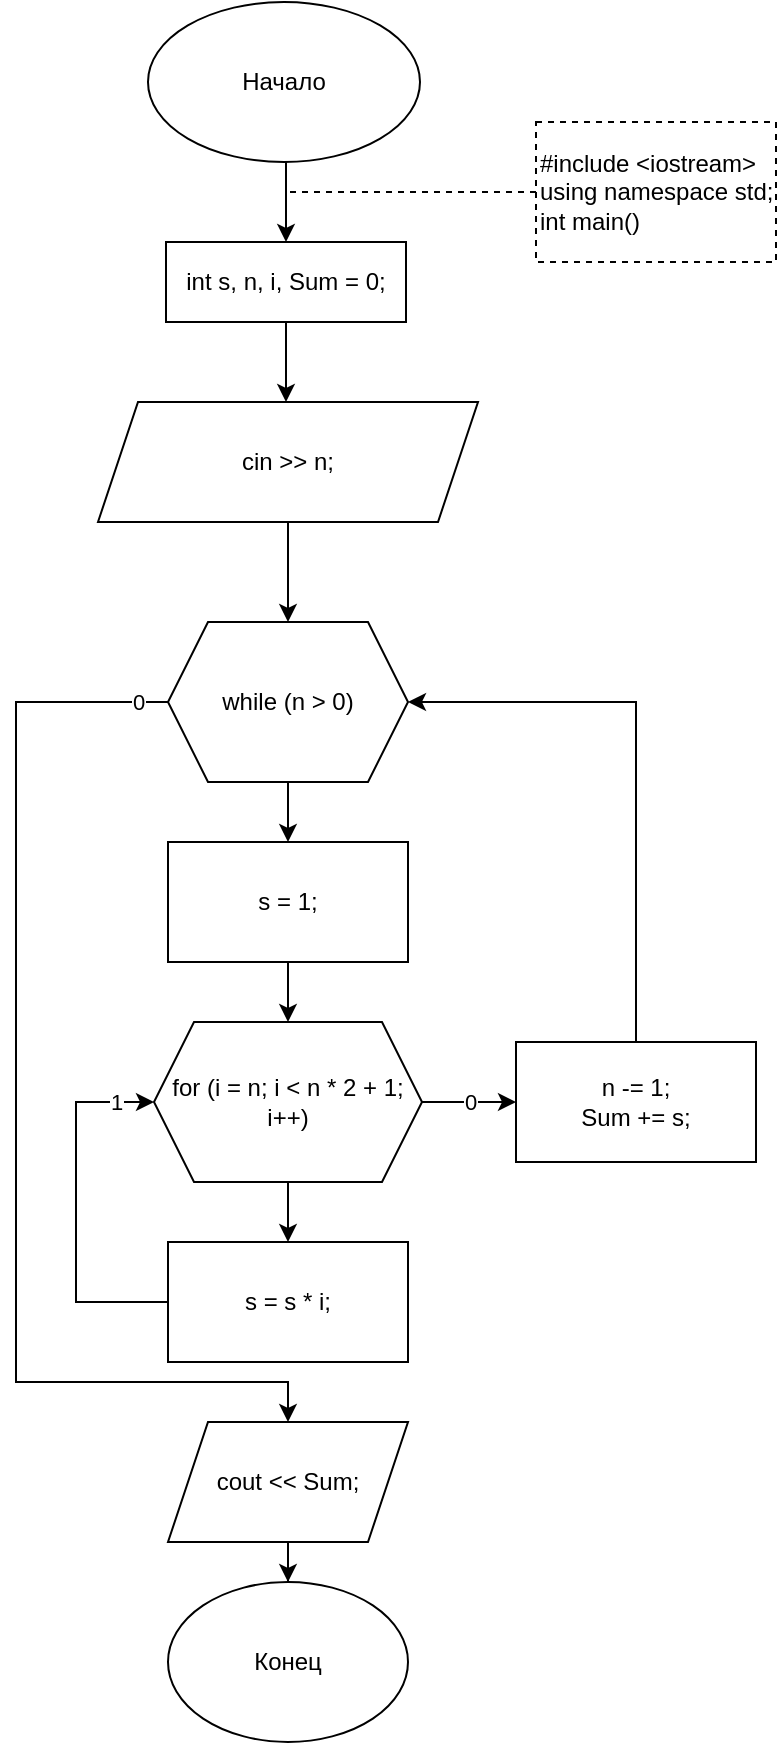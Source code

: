 <mxfile version="15.4.0" type="device"><diagram id="ev-8tiOMQ1fKa-yyX7M4" name="Страница 1"><mxGraphModel dx="852" dy="494" grid="1" gridSize="10" guides="1" tooltips="1" connect="1" arrows="1" fold="1" page="1" pageScale="1" pageWidth="827" pageHeight="1169" math="0" shadow="0"><root><mxCell id="0"/><mxCell id="1" parent="0"/><mxCell id="2db5n56UgUyGuKRdzGtZ-1" value="Начало" style="ellipse;whiteSpace=wrap;html=1;" vertex="1" parent="1"><mxGeometry x="346" width="136" height="80" as="geometry"/></mxCell><mxCell id="2db5n56UgUyGuKRdzGtZ-2" style="edgeStyle=orthogonalEdgeStyle;rounded=0;orthogonalLoop=1;jettySize=auto;html=1;exitX=0.5;exitY=1;exitDx=0;exitDy=0;" edge="1" parent="1"><mxGeometry relative="1" as="geometry"><mxPoint x="415.0" y="80" as="sourcePoint"/><mxPoint x="415.0" y="80" as="targetPoint"/></mxGeometry></mxCell><mxCell id="2db5n56UgUyGuKRdzGtZ-3" value="&lt;span&gt;&#9;&lt;/span&gt;int s, n, i, Sum = 0;" style="rounded=0;whiteSpace=wrap;html=1;align=center;" vertex="1" parent="1"><mxGeometry x="355" y="120" width="120" height="40" as="geometry"/></mxCell><mxCell id="2db5n56UgUyGuKRdzGtZ-4" value="" style="endArrow=classic;html=1;rounded=0;exitX=0.5;exitY=1;exitDx=0;exitDy=0;entryX=0.5;entryY=0;entryDx=0;entryDy=0;" edge="1" parent="1" target="2db5n56UgUyGuKRdzGtZ-3"><mxGeometry width="50" height="50" relative="1" as="geometry"><mxPoint x="415.0" y="80" as="sourcePoint"/><mxPoint x="441" y="200" as="targetPoint"/></mxGeometry></mxCell><mxCell id="2db5n56UgUyGuKRdzGtZ-5" value="" style="endArrow=none;dashed=1;html=1;rounded=0;" edge="1" parent="1"><mxGeometry width="50" height="50" relative="1" as="geometry"><mxPoint x="417" y="95" as="sourcePoint"/><mxPoint x="540" y="95" as="targetPoint"/><Array as="points"/></mxGeometry></mxCell><mxCell id="2db5n56UgUyGuKRdzGtZ-6" value="" style="edgeStyle=orthogonalEdgeStyle;rounded=0;orthogonalLoop=1;jettySize=auto;html=1;" edge="1" parent="1" source="2db5n56UgUyGuKRdzGtZ-7"><mxGeometry relative="1" as="geometry"><mxPoint x="416" y="310" as="targetPoint"/></mxGeometry></mxCell><mxCell id="2db5n56UgUyGuKRdzGtZ-7" value="&lt;span&gt;&#9;&lt;/span&gt;cin &amp;gt;&amp;gt; n;" style="shape=parallelogram;perimeter=parallelogramPerimeter;whiteSpace=wrap;html=1;fixedSize=1;align=center;" vertex="1" parent="1"><mxGeometry x="321" y="200" width="190" height="60" as="geometry"/></mxCell><mxCell id="2db5n56UgUyGuKRdzGtZ-8" value="" style="endArrow=classic;html=1;rounded=0;exitX=0.5;exitY=1;exitDx=0;exitDy=0;" edge="1" parent="1" source="2db5n56UgUyGuKRdzGtZ-3"><mxGeometry width="50" height="50" relative="1" as="geometry"><mxPoint x="361" y="260" as="sourcePoint"/><mxPoint x="415" y="200" as="targetPoint"/></mxGeometry></mxCell><mxCell id="2db5n56UgUyGuKRdzGtZ-9" value="" style="edgeStyle=orthogonalEdgeStyle;rounded=0;orthogonalLoop=1;jettySize=auto;html=1;" edge="1" parent="1" source="2db5n56UgUyGuKRdzGtZ-10" target="2db5n56UgUyGuKRdzGtZ-11"><mxGeometry relative="1" as="geometry"/></mxCell><mxCell id="2db5n56UgUyGuKRdzGtZ-26" value="0" style="edgeStyle=orthogonalEdgeStyle;rounded=0;orthogonalLoop=1;jettySize=auto;html=1;entryX=0.5;entryY=0;entryDx=0;entryDy=0;exitX=0;exitY=0.5;exitDx=0;exitDy=0;" edge="1" parent="1" source="2db5n56UgUyGuKRdzGtZ-10" target="2db5n56UgUyGuKRdzGtZ-30"><mxGeometry x="-0.945" relative="1" as="geometry"><mxPoint x="276" y="350" as="targetPoint"/><Array as="points"><mxPoint x="280" y="350"/><mxPoint x="280" y="690"/><mxPoint x="416" y="690"/></Array><mxPoint as="offset"/></mxGeometry></mxCell><mxCell id="2db5n56UgUyGuKRdzGtZ-10" value="&lt;span&gt;&#9;&lt;/span&gt;while (n &amp;gt; 0)" style="shape=hexagon;perimeter=hexagonPerimeter2;whiteSpace=wrap;html=1;fixedSize=1;" vertex="1" parent="1"><mxGeometry x="356" y="310" width="120" height="80" as="geometry"/></mxCell><mxCell id="2db5n56UgUyGuKRdzGtZ-19" value="" style="edgeStyle=orthogonalEdgeStyle;rounded=0;orthogonalLoop=1;jettySize=auto;html=1;" edge="1" parent="1" source="2db5n56UgUyGuKRdzGtZ-11" target="2db5n56UgUyGuKRdzGtZ-18"><mxGeometry relative="1" as="geometry"/></mxCell><mxCell id="2db5n56UgUyGuKRdzGtZ-11" value="&lt;span&gt;&#9;&#9;&lt;/span&gt;s = 1;" style="rounded=0;whiteSpace=wrap;html=1;" vertex="1" parent="1"><mxGeometry x="356" y="420" width="120" height="60" as="geometry"/></mxCell><mxCell id="2db5n56UgUyGuKRdzGtZ-16" value="Конец" style="ellipse;whiteSpace=wrap;html=1;" vertex="1" parent="1"><mxGeometry x="356" y="790" width="120" height="80" as="geometry"/></mxCell><mxCell id="2db5n56UgUyGuKRdzGtZ-17" value="&lt;div&gt;#include &amp;lt;iostream&amp;gt;&lt;/div&gt;&lt;div&gt;using namespace std;&lt;/div&gt;&lt;div&gt;int main()&lt;/div&gt;" style="rounded=0;whiteSpace=wrap;html=1;dashed=1;align=left;" vertex="1" parent="1"><mxGeometry x="540" y="60" width="120" height="70" as="geometry"/></mxCell><mxCell id="2db5n56UgUyGuKRdzGtZ-21" value="" style="edgeStyle=orthogonalEdgeStyle;rounded=0;orthogonalLoop=1;jettySize=auto;html=1;" edge="1" parent="1" source="2db5n56UgUyGuKRdzGtZ-18" target="2db5n56UgUyGuKRdzGtZ-20"><mxGeometry relative="1" as="geometry"/></mxCell><mxCell id="2db5n56UgUyGuKRdzGtZ-28" value="0" style="edgeStyle=orthogonalEdgeStyle;rounded=0;orthogonalLoop=1;jettySize=auto;html=1;" edge="1" parent="1" source="2db5n56UgUyGuKRdzGtZ-18" target="2db5n56UgUyGuKRdzGtZ-27"><mxGeometry relative="1" as="geometry"/></mxCell><mxCell id="2db5n56UgUyGuKRdzGtZ-18" value="&lt;span&gt;&#9;&#9;&lt;/span&gt;for (i = n; i &amp;lt; n * 2 + 1; i++)" style="shape=hexagon;perimeter=hexagonPerimeter2;whiteSpace=wrap;html=1;fixedSize=1;" vertex="1" parent="1"><mxGeometry x="349" y="510" width="134" height="80" as="geometry"/></mxCell><mxCell id="2db5n56UgUyGuKRdzGtZ-20" value="&lt;span&gt;&#9;&#9;&#9;&lt;/span&gt;s = s * i;" style="rounded=0;whiteSpace=wrap;html=1;" vertex="1" parent="1"><mxGeometry x="356" y="620" width="120" height="60" as="geometry"/></mxCell><mxCell id="2db5n56UgUyGuKRdzGtZ-23" value="1" style="endArrow=classic;html=1;rounded=0;edgeStyle=orthogonalEdgeStyle;exitX=0;exitY=0.5;exitDx=0;exitDy=0;entryX=0;entryY=0.5;entryDx=0;entryDy=0;" edge="1" parent="1" source="2db5n56UgUyGuKRdzGtZ-20" target="2db5n56UgUyGuKRdzGtZ-18"><mxGeometry x="0.795" width="50" height="50" relative="1" as="geometry"><mxPoint x="390" y="610" as="sourcePoint"/><mxPoint x="440" y="560" as="targetPoint"/><Array as="points"><mxPoint x="310" y="650"/><mxPoint x="310" y="550"/></Array><mxPoint as="offset"/></mxGeometry></mxCell><mxCell id="2db5n56UgUyGuKRdzGtZ-29" style="edgeStyle=orthogonalEdgeStyle;rounded=0;orthogonalLoop=1;jettySize=auto;html=1;entryX=1;entryY=0.5;entryDx=0;entryDy=0;exitX=0.5;exitY=0;exitDx=0;exitDy=0;" edge="1" parent="1" source="2db5n56UgUyGuKRdzGtZ-27" target="2db5n56UgUyGuKRdzGtZ-10"><mxGeometry relative="1" as="geometry"/></mxCell><mxCell id="2db5n56UgUyGuKRdzGtZ-27" value="&lt;div&gt;&lt;span&gt;&#9;&#9;&lt;/span&gt;n -= 1;&lt;/div&gt;&lt;div&gt;&lt;span&gt;&#9;&#9;&lt;/span&gt;Sum += s;&lt;/div&gt;" style="whiteSpace=wrap;html=1;" vertex="1" parent="1"><mxGeometry x="530" y="520" width="120" height="60" as="geometry"/></mxCell><mxCell id="2db5n56UgUyGuKRdzGtZ-31" value="" style="edgeStyle=orthogonalEdgeStyle;rounded=0;orthogonalLoop=1;jettySize=auto;html=1;" edge="1" parent="1" source="2db5n56UgUyGuKRdzGtZ-30" target="2db5n56UgUyGuKRdzGtZ-16"><mxGeometry relative="1" as="geometry"/></mxCell><mxCell id="2db5n56UgUyGuKRdzGtZ-30" value="&lt;span&gt;&#9;&lt;/span&gt;cout &amp;lt;&amp;lt; Sum;" style="shape=parallelogram;perimeter=parallelogramPerimeter;whiteSpace=wrap;html=1;fixedSize=1;" vertex="1" parent="1"><mxGeometry x="356" y="710" width="120" height="60" as="geometry"/></mxCell></root></mxGraphModel></diagram></mxfile>
